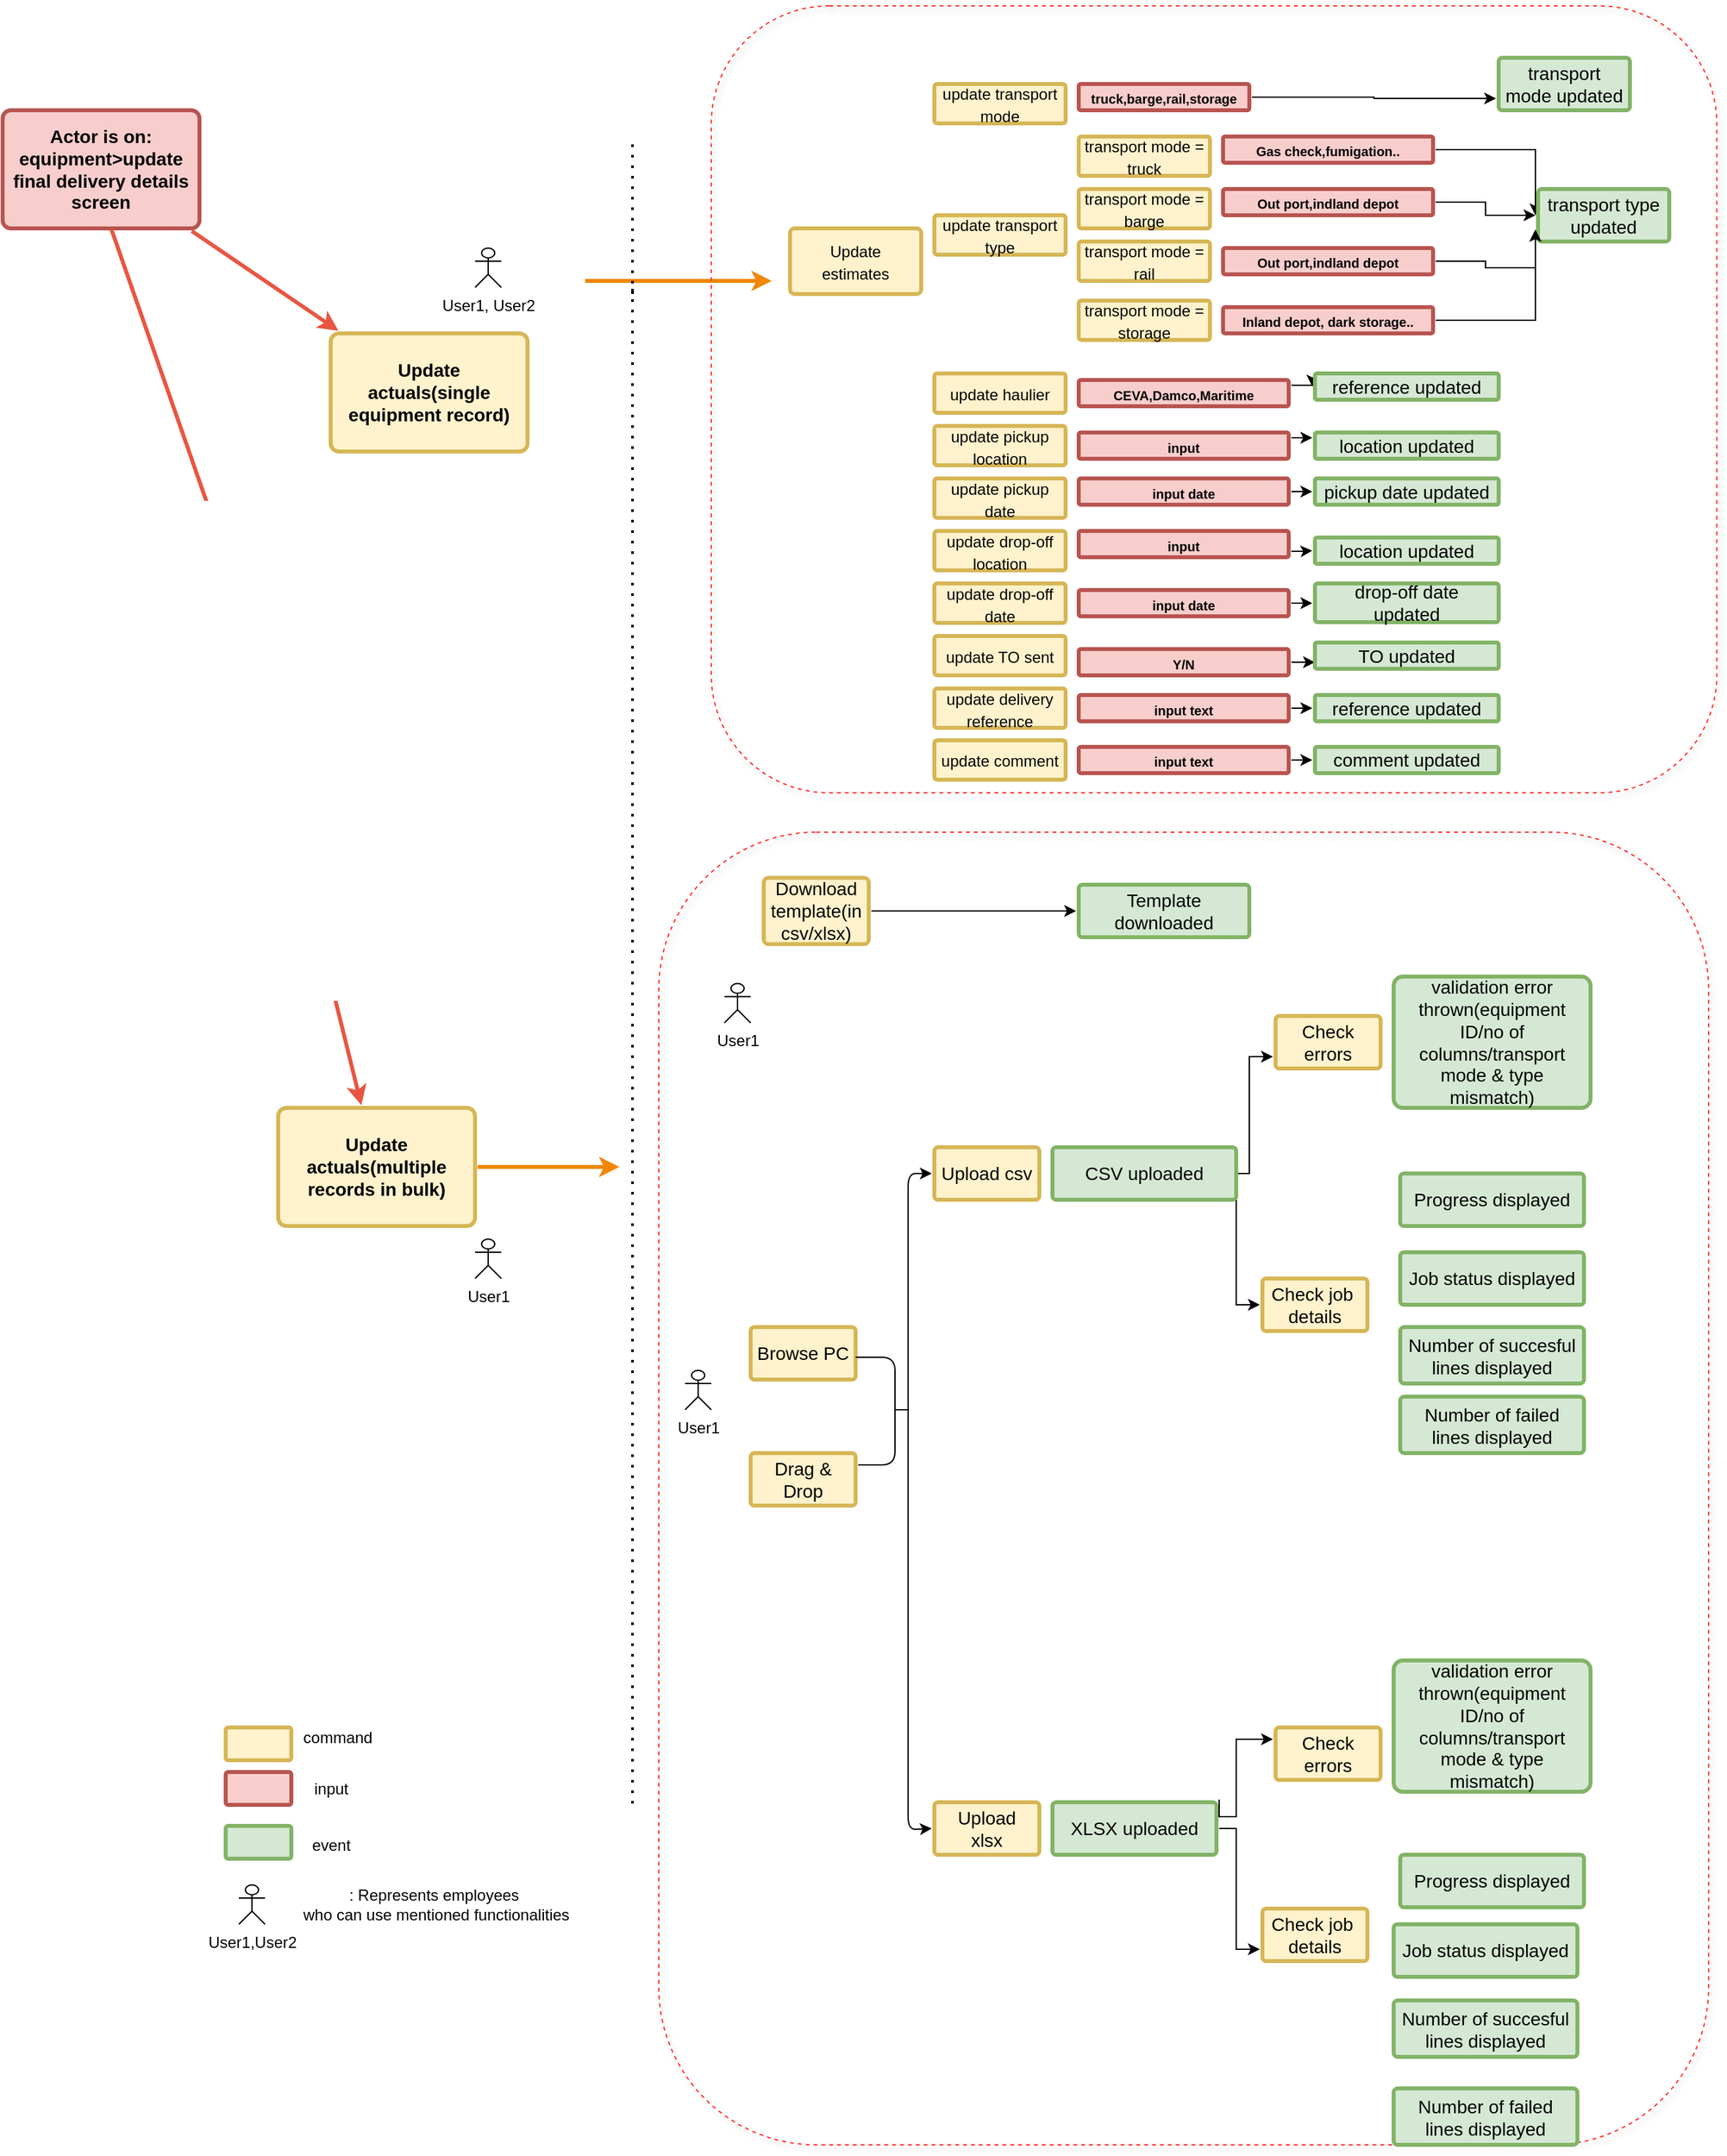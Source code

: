 <mxfile version="14.1.8" type="device"><diagram name="Bulk upload estimates" id="t7MZ5vyWZklpM-9nHo6r"><mxGraphModel dx="2520" dy="1730" grid="1" gridSize="10" guides="1" tooltips="1" connect="1" arrows="1" fold="1" page="1" pageScale="1" pageWidth="1169" pageHeight="827" background="#ffffff" math="0" shadow="0"><root><mxCell id="IrkEQVGmgTqtxss_9Hty-0"/><mxCell id="IrkEQVGmgTqtxss_9Hty-1" parent="IrkEQVGmgTqtxss_9Hty-0"/><mxCell id="IrkEQVGmgTqtxss_9Hty-2" value="" style="edgeStyle=none;rounded=1;jumpStyle=none;html=1;shadow=0;labelBackgroundColor=none;startArrow=none;startFill=0;jettySize=auto;orthogonalLoop=1;strokeColor=#E85642;strokeWidth=3;fontFamily=Helvetica;fontSize=14;fontColor=#FFFFFF;spacing=5;fontStyle=1;fillColor=#b0e3e6;" edge="1" parent="IrkEQVGmgTqtxss_9Hty-1" source="IrkEQVGmgTqtxss_9Hty-3" target="IrkEQVGmgTqtxss_9Hty-5"><mxGeometry relative="1" as="geometry"/></mxCell><mxCell id="IrkEQVGmgTqtxss_9Hty-3" value="Actor is on:&lt;br&gt;equipment&amp;gt;update final delivery details screen" style="rounded=1;whiteSpace=wrap;html=1;shadow=0;labelBackgroundColor=none;strokeColor=#b85450;strokeWidth=3;fillColor=#f8cecc;fontFamily=Helvetica;fontSize=14;align=center;spacing=5;fontStyle=1;arcSize=7;perimeterSpacing=2;" vertex="1" parent="IrkEQVGmgTqtxss_9Hty-1"><mxGeometry x="-150" y="10" width="150" height="90" as="geometry"/></mxCell><mxCell id="IrkEQVGmgTqtxss_9Hty-5" value="&lt;b&gt;Update actuals(single equipment record)&lt;/b&gt;" style="rounded=1;whiteSpace=wrap;html=1;shadow=0;labelBackgroundColor=none;strokeColor=#d6b656;strokeWidth=3;fillColor=#fff2cc;fontFamily=Helvetica;fontSize=14;align=center;spacing=5;fontStyle=0;arcSize=7;perimeterSpacing=2;" vertex="1" parent="IrkEQVGmgTqtxss_9Hty-1"><mxGeometry x="100" y="180" width="150" height="90" as="geometry"/></mxCell><mxCell id="IrkEQVGmgTqtxss_9Hty-6" value="" style="edgeStyle=none;rounded=0;jumpStyle=none;html=1;shadow=0;labelBackgroundColor=none;startArrow=none;startFill=0;endArrow=classic;endFill=1;jettySize=auto;orthogonalLoop=1;strokeColor=#F08705;strokeWidth=3;fontFamily=Helvetica;fontSize=14;fontColor=#FFFFFF;spacing=5;" edge="1" parent="IrkEQVGmgTqtxss_9Hty-1"><mxGeometry relative="1" as="geometry"><mxPoint x="293.89" y="140" as="sourcePoint"/><mxPoint x="436.11" y="140" as="targetPoint"/><Array as="points"><mxPoint x="396.11" y="140"/></Array></mxGeometry></mxCell><mxCell id="IrkEQVGmgTqtxss_9Hty-11" value="User1, User2" style="shape=umlActor;verticalLabelPosition=bottom;verticalAlign=top;html=1;outlineConnect=0;" vertex="1" parent="IrkEQVGmgTqtxss_9Hty-1"><mxGeometry x="210" y="115" width="20" height="30" as="geometry"/></mxCell><mxCell id="IrkEQVGmgTqtxss_9Hty-14" value="" style="endArrow=none;dashed=1;html=1;dashPattern=1 3;strokeWidth=2;" edge="1" parent="IrkEQVGmgTqtxss_9Hty-1"><mxGeometry width="50" height="50" relative="1" as="geometry"><mxPoint x="330" y="150" as="sourcePoint"/><mxPoint x="330" y="30" as="targetPoint"/></mxGeometry></mxCell><mxCell id="IrkEQVGmgTqtxss_9Hty-20" value="" style="endArrow=none;dashed=1;html=1;dashPattern=1 3;strokeWidth=2;" edge="1" parent="IrkEQVGmgTqtxss_9Hty-1"><mxGeometry width="50" height="50" relative="1" as="geometry"><mxPoint x="330" y="1300" as="sourcePoint"/><mxPoint x="330" y="140" as="targetPoint"/></mxGeometry></mxCell><mxCell id="NLWq8iV5w9oGdZ5FAqOg-48" style="edgeStyle=orthogonalEdgeStyle;rounded=0;orthogonalLoop=1;jettySize=auto;html=1;entryX=0;entryY=0.5;entryDx=0;entryDy=0;" edge="1" parent="IrkEQVGmgTqtxss_9Hty-1" source="IrkEQVGmgTqtxss_9Hty-22" target="IrkEQVGmgTqtxss_9Hty-26"><mxGeometry relative="1" as="geometry"/></mxCell><mxCell id="IrkEQVGmgTqtxss_9Hty-22" value="Download template(in csv/xlsx)" style="rounded=1;whiteSpace=wrap;html=1;shadow=0;labelBackgroundColor=none;strokeColor=#d6b656;strokeWidth=3;fillColor=#fff2cc;fontFamily=Helvetica;fontSize=14;align=center;spacing=5;fontStyle=0;arcSize=7;perimeterSpacing=2;" vertex="1" parent="IrkEQVGmgTqtxss_9Hty-1"><mxGeometry x="430" y="594.75" width="80" height="50.5" as="geometry"/></mxCell><mxCell id="IrkEQVGmgTqtxss_9Hty-23" value="Browse PC" style="rounded=1;whiteSpace=wrap;html=1;shadow=0;labelBackgroundColor=none;strokeColor=#d6b656;strokeWidth=3;fillColor=#fff2cc;fontFamily=Helvetica;fontSize=14;align=center;spacing=5;fontStyle=0;arcSize=7;perimeterSpacing=2;" vertex="1" parent="IrkEQVGmgTqtxss_9Hty-1"><mxGeometry x="420" y="937" width="80" height="40" as="geometry"/></mxCell><mxCell id="IrkEQVGmgTqtxss_9Hty-26" value="Template downloaded" style="rounded=1;whiteSpace=wrap;html=1;shadow=0;labelBackgroundColor=none;strokeColor=#82b366;strokeWidth=3;fillColor=#d5e8d4;fontFamily=Helvetica;fontSize=14;align=center;spacing=5;fontStyle=0;arcSize=7;perimeterSpacing=2;" vertex="1" parent="IrkEQVGmgTqtxss_9Hty-1"><mxGeometry x="670" y="600" width="130" height="40" as="geometry"/></mxCell><mxCell id="IrkEQVGmgTqtxss_9Hty-48" value="User1,User2" style="shape=umlActor;verticalLabelPosition=bottom;verticalAlign=top;html=1;outlineConnect=0;" vertex="1" parent="IrkEQVGmgTqtxss_9Hty-1"><mxGeometry x="30" y="1362" width="20" height="30" as="geometry"/></mxCell><mxCell id="IrkEQVGmgTqtxss_9Hty-49" value="" style="rounded=1;whiteSpace=wrap;html=1;shadow=0;labelBackgroundColor=none;strokeColor=#82b366;strokeWidth=3;fillColor=#d5e8d4;fontFamily=Helvetica;fontSize=14;align=center;spacing=5;fontStyle=0;arcSize=7;perimeterSpacing=2;" vertex="1" parent="IrkEQVGmgTqtxss_9Hty-1"><mxGeometry x="20" y="1317" width="50" height="25" as="geometry"/></mxCell><mxCell id="IrkEQVGmgTqtxss_9Hty-50" value="" style="rounded=1;whiteSpace=wrap;html=1;shadow=0;labelBackgroundColor=none;strokeColor=#b85450;strokeWidth=3;fillColor=#f8cecc;fontFamily=Helvetica;fontSize=14;align=center;spacing=5;fontStyle=0;arcSize=7;perimeterSpacing=2;" vertex="1" parent="IrkEQVGmgTqtxss_9Hty-1"><mxGeometry x="20" y="1276" width="50" height="25" as="geometry"/></mxCell><mxCell id="IrkEQVGmgTqtxss_9Hty-51" value="" style="rounded=1;whiteSpace=wrap;html=1;shadow=0;labelBackgroundColor=none;strokeColor=#d6b656;strokeWidth=3;fillColor=#fff2cc;fontFamily=Helvetica;fontSize=14;align=center;spacing=5;fontStyle=0;arcSize=7;perimeterSpacing=2;" vertex="1" parent="IrkEQVGmgTqtxss_9Hty-1"><mxGeometry x="20" y="1242" width="50" height="25" as="geometry"/></mxCell><mxCell id="IrkEQVGmgTqtxss_9Hty-52" value="command" style="text;html=1;align=center;verticalAlign=middle;resizable=0;points=[];autosize=1;" vertex="1" parent="IrkEQVGmgTqtxss_9Hty-1"><mxGeometry x="70" y="1240" width="70" height="20" as="geometry"/></mxCell><mxCell id="IrkEQVGmgTqtxss_9Hty-53" value="input" style="text;html=1;align=center;verticalAlign=middle;resizable=0;points=[];autosize=1;" vertex="1" parent="IrkEQVGmgTqtxss_9Hty-1"><mxGeometry x="80" y="1279" width="40" height="20" as="geometry"/></mxCell><mxCell id="IrkEQVGmgTqtxss_9Hty-54" value="event" style="text;html=1;align=center;verticalAlign=middle;resizable=0;points=[];autosize=1;" vertex="1" parent="IrkEQVGmgTqtxss_9Hty-1"><mxGeometry x="80" y="1322" width="40" height="20" as="geometry"/></mxCell><mxCell id="IrkEQVGmgTqtxss_9Hty-55" value=": Represents employees&amp;nbsp;&lt;br&gt;who can use mentioned functionalities" style="text;html=1;align=center;verticalAlign=middle;resizable=0;points=[];autosize=1;" vertex="1" parent="IrkEQVGmgTqtxss_9Hty-1"><mxGeometry x="70" y="1362" width="220" height="30" as="geometry"/></mxCell><mxCell id="IrkEQVGmgTqtxss_9Hty-80" value="&lt;b&gt;Update actuals(multiple records in bulk)&lt;/b&gt;" style="rounded=1;whiteSpace=wrap;html=1;shadow=0;labelBackgroundColor=none;strokeColor=#d6b656;strokeWidth=3;fillColor=#fff2cc;fontFamily=Helvetica;fontSize=14;align=center;spacing=5;fontStyle=1;arcSize=7;perimeterSpacing=2;" vertex="1" parent="IrkEQVGmgTqtxss_9Hty-1"><mxGeometry x="60" y="770" width="150" height="90" as="geometry"/></mxCell><mxCell id="IrkEQVGmgTqtxss_9Hty-81" value="" style="edgeStyle=none;rounded=1;jumpStyle=none;html=1;shadow=0;labelBackgroundColor=none;startArrow=none;startFill=0;jettySize=auto;orthogonalLoop=1;strokeColor=#E85642;strokeWidth=3;fontFamily=Helvetica;fontSize=14;fontColor=#FFFFFF;spacing=5;fontStyle=1;fillColor=#b0e3e6;exitX=0.552;exitY=0.989;exitDx=0;exitDy=0;exitPerimeter=0;" edge="1" parent="IrkEQVGmgTqtxss_9Hty-1" source="IrkEQVGmgTqtxss_9Hty-3" target="IrkEQVGmgTqtxss_9Hty-80"><mxGeometry relative="1" as="geometry"><mxPoint x="145.417" y="252" as="sourcePoint"/><mxPoint x="124.583" y="302" as="targetPoint"/><Array as="points"><mxPoint x="20" y="350"/></Array></mxGeometry></mxCell><mxCell id="IrkEQVGmgTqtxss_9Hty-84" value="User1" style="shape=umlActor;verticalLabelPosition=bottom;verticalAlign=top;html=1;outlineConnect=0;" vertex="1" parent="IrkEQVGmgTqtxss_9Hty-1"><mxGeometry x="210" y="870" width="20" height="30" as="geometry"/></mxCell><mxCell id="NLWq8iV5w9oGdZ5FAqOg-34" style="edgeStyle=orthogonalEdgeStyle;rounded=0;orthogonalLoop=1;jettySize=auto;html=1;entryX=0;entryY=0.75;entryDx=0;entryDy=0;" edge="1" parent="IrkEQVGmgTqtxss_9Hty-1" source="IrkEQVGmgTqtxss_9Hty-93" target="NLWq8iV5w9oGdZ5FAqOg-17"><mxGeometry relative="1" as="geometry"/></mxCell><mxCell id="IrkEQVGmgTqtxss_9Hty-93" value="&lt;b&gt;&lt;font style=&quot;font-size: 10px&quot;&gt;truck,barge,rail,storage&lt;/font&gt;&lt;/b&gt;" style="rounded=1;whiteSpace=wrap;html=1;shadow=0;labelBackgroundColor=none;strokeColor=#b85450;strokeWidth=3;fillColor=#f8cecc;fontFamily=Helvetica;fontSize=14;align=center;spacing=5;fontStyle=0;arcSize=7;perimeterSpacing=2;" vertex="1" parent="IrkEQVGmgTqtxss_9Hty-1"><mxGeometry x="670" y="-10" width="130" height="20" as="geometry"/></mxCell><mxCell id="NLWq8iV5w9oGdZ5FAqOg-37" style="edgeStyle=orthogonalEdgeStyle;rounded=0;orthogonalLoop=1;jettySize=auto;html=1;entryX=0;entryY=0.5;entryDx=0;entryDy=0;" edge="1" parent="IrkEQVGmgTqtxss_9Hty-1" source="IrkEQVGmgTqtxss_9Hty-94" target="IrkEQVGmgTqtxss_9Hty-95"><mxGeometry relative="1" as="geometry"/></mxCell><mxCell id="IrkEQVGmgTqtxss_9Hty-94" value="&lt;b&gt;&lt;font style=&quot;font-size: 10px&quot;&gt;Gas check,fumigation..&lt;/font&gt;&lt;/b&gt;" style="rounded=1;whiteSpace=wrap;html=1;shadow=0;labelBackgroundColor=none;strokeColor=#b85450;strokeWidth=3;fillColor=#f8cecc;fontFamily=Helvetica;fontSize=14;align=center;spacing=5;fontStyle=0;arcSize=7;perimeterSpacing=2;" vertex="1" parent="IrkEQVGmgTqtxss_9Hty-1"><mxGeometry x="780" y="30" width="160" height="20" as="geometry"/></mxCell><mxCell id="IrkEQVGmgTqtxss_9Hty-95" value="transport type updated" style="rounded=1;whiteSpace=wrap;html=1;shadow=0;labelBackgroundColor=none;strokeColor=#82b366;strokeWidth=3;fillColor=#d5e8d4;fontFamily=Helvetica;fontSize=14;align=center;spacing=5;fontStyle=0;arcSize=7;perimeterSpacing=2;" vertex="1" parent="IrkEQVGmgTqtxss_9Hty-1"><mxGeometry x="1020" y="70" width="100" height="40" as="geometry"/></mxCell><mxCell id="IrkEQVGmgTqtxss_9Hty-100" value="" style="rounded=1;whiteSpace=wrap;html=1;strokeColor=#FF3333;gradientColor=#ffffff;fillColor=none;shadow=1;dashed=1;" vertex="1" parent="IrkEQVGmgTqtxss_9Hty-1"><mxGeometry x="390" y="-69.5" width="766.25" height="599.5" as="geometry"/></mxCell><mxCell id="IrkEQVGmgTqtxss_9Hty-130" value="&lt;font style=&quot;font-size: 12px&quot;&gt;Update estimates&lt;br&gt;&lt;/font&gt;" style="rounded=1;whiteSpace=wrap;html=1;shadow=0;labelBackgroundColor=none;strokeColor=#d6b656;strokeWidth=3;fillColor=#fff2cc;fontFamily=Helvetica;fontSize=14;align=center;spacing=5;fontStyle=0;arcSize=7;perimeterSpacing=2;" vertex="1" parent="IrkEQVGmgTqtxss_9Hty-1"><mxGeometry x="450" y="100" width="100" height="50" as="geometry"/></mxCell><mxCell id="IrkEQVGmgTqtxss_9Hty-152" value="Upload csv" style="rounded=1;whiteSpace=wrap;html=1;shadow=0;labelBackgroundColor=none;strokeColor=#d6b656;strokeWidth=3;fillColor=#fff2cc;fontFamily=Helvetica;fontSize=14;align=center;spacing=5;fontStyle=0;arcSize=7;perimeterSpacing=2;" vertex="1" parent="IrkEQVGmgTqtxss_9Hty-1"><mxGeometry x="560" y="800" width="80" height="40" as="geometry"/></mxCell><mxCell id="IrkEQVGmgTqtxss_9Hty-153" value="Upload xlsx" style="rounded=1;whiteSpace=wrap;html=1;shadow=0;labelBackgroundColor=none;strokeColor=#d6b656;strokeWidth=3;fillColor=#fff2cc;fontFamily=Helvetica;fontSize=14;align=center;spacing=5;fontStyle=0;arcSize=7;perimeterSpacing=2;" vertex="1" parent="IrkEQVGmgTqtxss_9Hty-1"><mxGeometry x="560" y="1299" width="80" height="40" as="geometry"/></mxCell><mxCell id="IrkEQVGmgTqtxss_9Hty-154" value="validation error thrown(equipment ID/no of columns/transport mode &amp;amp; type mismatch)" style="rounded=1;whiteSpace=wrap;html=1;shadow=0;labelBackgroundColor=none;strokeColor=#82b366;strokeWidth=3;fillColor=#d5e8d4;fontFamily=Helvetica;fontSize=14;align=center;spacing=5;fontStyle=0;arcSize=7;perimeterSpacing=2;" vertex="1" parent="IrkEQVGmgTqtxss_9Hty-1"><mxGeometry x="910" y="670" width="150" height="100" as="geometry"/></mxCell><mxCell id="NLWq8iV5w9oGdZ5FAqOg-70" style="edgeStyle=orthogonalEdgeStyle;rounded=0;orthogonalLoop=1;jettySize=auto;html=1;exitX=1;exitY=0.5;exitDx=0;exitDy=0;entryX=0;entryY=0.75;entryDx=0;entryDy=0;" edge="1" parent="IrkEQVGmgTqtxss_9Hty-1" source="IrkEQVGmgTqtxss_9Hty-155" target="NLWq8iV5w9oGdZ5FAqOg-67"><mxGeometry relative="1" as="geometry"><Array as="points"><mxPoint x="800" y="820"/><mxPoint x="800" y="731"/></Array></mxGeometry></mxCell><mxCell id="NLWq8iV5w9oGdZ5FAqOg-71" style="edgeStyle=orthogonalEdgeStyle;rounded=0;orthogonalLoop=1;jettySize=auto;html=1;exitX=1;exitY=0.5;exitDx=0;exitDy=0;entryX=0;entryY=0.5;entryDx=0;entryDy=0;" edge="1" parent="IrkEQVGmgTqtxss_9Hty-1" source="IrkEQVGmgTqtxss_9Hty-155" target="NLWq8iV5w9oGdZ5FAqOg-50"><mxGeometry relative="1" as="geometry"><Array as="points"><mxPoint x="790" y="820"/><mxPoint x="790" y="920"/></Array></mxGeometry></mxCell><mxCell id="IrkEQVGmgTqtxss_9Hty-155" value="CSV uploaded" style="rounded=1;whiteSpace=wrap;html=1;shadow=0;labelBackgroundColor=none;strokeColor=#82b366;strokeWidth=3;fillColor=#d5e8d4;fontFamily=Helvetica;fontSize=14;align=center;spacing=5;fontStyle=0;arcSize=7;perimeterSpacing=2;" vertex="1" parent="IrkEQVGmgTqtxss_9Hty-1"><mxGeometry x="650" y="800" width="140" height="40" as="geometry"/></mxCell><mxCell id="NLWq8iV5w9oGdZ5FAqOg-0" value="&lt;font style=&quot;font-size: 12px&quot;&gt;update transport mode&lt;br&gt;&lt;/font&gt;" style="rounded=1;whiteSpace=wrap;html=1;shadow=0;labelBackgroundColor=none;strokeColor=#d6b656;strokeWidth=3;fillColor=#fff2cc;fontFamily=Helvetica;fontSize=14;align=center;spacing=5;fontStyle=0;arcSize=7;perimeterSpacing=2;" vertex="1" parent="IrkEQVGmgTqtxss_9Hty-1"><mxGeometry x="560" y="-10" width="100" height="30" as="geometry"/></mxCell><mxCell id="NLWq8iV5w9oGdZ5FAqOg-1" value="&lt;font style=&quot;font-size: 12px&quot;&gt;update transport type&lt;br&gt;&lt;/font&gt;" style="rounded=1;whiteSpace=wrap;html=1;shadow=0;labelBackgroundColor=none;strokeColor=#d6b656;strokeWidth=3;fillColor=#fff2cc;fontFamily=Helvetica;fontSize=14;align=center;spacing=5;fontStyle=0;arcSize=7;perimeterSpacing=2;" vertex="1" parent="IrkEQVGmgTqtxss_9Hty-1"><mxGeometry x="560" y="90" width="100" height="30" as="geometry"/></mxCell><mxCell id="NLWq8iV5w9oGdZ5FAqOg-2" value="&lt;font style=&quot;font-size: 12px&quot;&gt;update haulier&lt;br&gt;&lt;/font&gt;" style="rounded=1;whiteSpace=wrap;html=1;shadow=0;labelBackgroundColor=none;strokeColor=#d6b656;strokeWidth=3;fillColor=#fff2cc;fontFamily=Helvetica;fontSize=14;align=center;spacing=5;fontStyle=0;arcSize=7;perimeterSpacing=2;" vertex="1" parent="IrkEQVGmgTqtxss_9Hty-1"><mxGeometry x="560" y="210.5" width="100" height="30" as="geometry"/></mxCell><mxCell id="NLWq8iV5w9oGdZ5FAqOg-3" value="&lt;font style=&quot;font-size: 12px&quot;&gt;update pickup location&lt;br&gt;&lt;/font&gt;" style="rounded=1;whiteSpace=wrap;html=1;shadow=0;labelBackgroundColor=none;strokeColor=#d6b656;strokeWidth=3;fillColor=#fff2cc;fontFamily=Helvetica;fontSize=14;align=center;spacing=5;fontStyle=0;arcSize=7;perimeterSpacing=2;" vertex="1" parent="IrkEQVGmgTqtxss_9Hty-1"><mxGeometry x="560" y="250.5" width="100" height="30" as="geometry"/></mxCell><mxCell id="NLWq8iV5w9oGdZ5FAqOg-4" value="&lt;font style=&quot;font-size: 12px&quot;&gt;update drop-off location&lt;br&gt;&lt;/font&gt;" style="rounded=1;whiteSpace=wrap;html=1;shadow=0;labelBackgroundColor=none;strokeColor=#d6b656;strokeWidth=3;fillColor=#fff2cc;fontFamily=Helvetica;fontSize=14;align=center;spacing=5;fontStyle=0;arcSize=7;perimeterSpacing=2;" vertex="1" parent="IrkEQVGmgTqtxss_9Hty-1"><mxGeometry x="560" y="330.5" width="100" height="30" as="geometry"/></mxCell><mxCell id="NLWq8iV5w9oGdZ5FAqOg-5" value="&lt;font style=&quot;font-size: 12px&quot;&gt;update pickup date&lt;br&gt;&lt;/font&gt;" style="rounded=1;whiteSpace=wrap;html=1;shadow=0;labelBackgroundColor=none;strokeColor=#d6b656;strokeWidth=3;fillColor=#fff2cc;fontFamily=Helvetica;fontSize=14;align=center;spacing=5;fontStyle=0;arcSize=7;perimeterSpacing=2;" vertex="1" parent="IrkEQVGmgTqtxss_9Hty-1"><mxGeometry x="560" y="290.5" width="100" height="30" as="geometry"/></mxCell><mxCell id="NLWq8iV5w9oGdZ5FAqOg-6" value="&lt;font style=&quot;font-size: 12px&quot;&gt;update drop-off date&lt;br&gt;&lt;/font&gt;" style="rounded=1;whiteSpace=wrap;html=1;shadow=0;labelBackgroundColor=none;strokeColor=#d6b656;strokeWidth=3;fillColor=#fff2cc;fontFamily=Helvetica;fontSize=14;align=center;spacing=5;fontStyle=0;arcSize=7;perimeterSpacing=2;" vertex="1" parent="IrkEQVGmgTqtxss_9Hty-1"><mxGeometry x="560" y="370.5" width="100" height="30" as="geometry"/></mxCell><mxCell id="NLWq8iV5w9oGdZ5FAqOg-7" value="&lt;font style=&quot;font-size: 12px&quot;&gt;update TO sent&lt;br&gt;&lt;/font&gt;" style="rounded=1;whiteSpace=wrap;html=1;shadow=0;labelBackgroundColor=none;strokeColor=#d6b656;strokeWidth=3;fillColor=#fff2cc;fontFamily=Helvetica;fontSize=14;align=center;spacing=5;fontStyle=0;arcSize=7;perimeterSpacing=2;" vertex="1" parent="IrkEQVGmgTqtxss_9Hty-1"><mxGeometry x="560" y="410.5" width="100" height="30" as="geometry"/></mxCell><mxCell id="NLWq8iV5w9oGdZ5FAqOg-8" value="&lt;font style=&quot;font-size: 12px&quot;&gt;update delivery reference&lt;br&gt;&lt;/font&gt;" style="rounded=1;whiteSpace=wrap;html=1;shadow=0;labelBackgroundColor=none;strokeColor=#d6b656;strokeWidth=3;fillColor=#fff2cc;fontFamily=Helvetica;fontSize=14;align=center;spacing=5;fontStyle=0;arcSize=7;perimeterSpacing=2;" vertex="1" parent="IrkEQVGmgTqtxss_9Hty-1"><mxGeometry x="560" y="450.5" width="100" height="30" as="geometry"/></mxCell><mxCell id="NLWq8iV5w9oGdZ5FAqOg-9" value="&lt;font style=&quot;font-size: 12px&quot;&gt;update comment&lt;br&gt;&lt;/font&gt;" style="rounded=1;whiteSpace=wrap;html=1;shadow=0;labelBackgroundColor=none;strokeColor=#d6b656;strokeWidth=3;fillColor=#fff2cc;fontFamily=Helvetica;fontSize=14;align=center;spacing=5;fontStyle=0;arcSize=7;perimeterSpacing=2;" vertex="1" parent="IrkEQVGmgTqtxss_9Hty-1"><mxGeometry x="560" y="490" width="100" height="30" as="geometry"/></mxCell><mxCell id="NLWq8iV5w9oGdZ5FAqOg-10" value="&lt;font style=&quot;font-size: 12px&quot;&gt;transport mode = truck&lt;br&gt;&lt;/font&gt;" style="rounded=1;whiteSpace=wrap;html=1;shadow=0;labelBackgroundColor=none;strokeColor=#d6b656;strokeWidth=3;fillColor=#fff2cc;fontFamily=Helvetica;fontSize=14;align=center;spacing=5;fontStyle=0;arcSize=7;perimeterSpacing=2;" vertex="1" parent="IrkEQVGmgTqtxss_9Hty-1"><mxGeometry x="670" y="30" width="100" height="30" as="geometry"/></mxCell><mxCell id="NLWq8iV5w9oGdZ5FAqOg-11" value="&lt;font style=&quot;font-size: 12px&quot;&gt;transport mode = barge&lt;br&gt;&lt;/font&gt;" style="rounded=1;whiteSpace=wrap;html=1;shadow=0;labelBackgroundColor=none;strokeColor=#d6b656;strokeWidth=3;fillColor=#fff2cc;fontFamily=Helvetica;fontSize=14;align=center;spacing=5;fontStyle=0;arcSize=7;perimeterSpacing=2;" vertex="1" parent="IrkEQVGmgTqtxss_9Hty-1"><mxGeometry x="670" y="70" width="100" height="30" as="geometry"/></mxCell><mxCell id="NLWq8iV5w9oGdZ5FAqOg-12" value="&lt;font style=&quot;font-size: 12px&quot;&gt;transport mode = rail&lt;br&gt;&lt;/font&gt;" style="rounded=1;whiteSpace=wrap;html=1;shadow=0;labelBackgroundColor=none;strokeColor=#d6b656;strokeWidth=3;fillColor=#fff2cc;fontFamily=Helvetica;fontSize=14;align=center;spacing=5;fontStyle=0;arcSize=7;perimeterSpacing=2;" vertex="1" parent="IrkEQVGmgTqtxss_9Hty-1"><mxGeometry x="670" y="110" width="100" height="30" as="geometry"/></mxCell><mxCell id="NLWq8iV5w9oGdZ5FAqOg-13" value="&lt;font style=&quot;font-size: 12px&quot;&gt;transport mode = storage&lt;br&gt;&lt;/font&gt;" style="rounded=1;whiteSpace=wrap;html=1;shadow=0;labelBackgroundColor=none;strokeColor=#d6b656;strokeWidth=3;fillColor=#fff2cc;fontFamily=Helvetica;fontSize=14;align=center;spacing=5;fontStyle=0;arcSize=7;perimeterSpacing=2;" vertex="1" parent="IrkEQVGmgTqtxss_9Hty-1"><mxGeometry x="670" y="155" width="100" height="30" as="geometry"/></mxCell><mxCell id="NLWq8iV5w9oGdZ5FAqOg-36" style="edgeStyle=orthogonalEdgeStyle;rounded=0;orthogonalLoop=1;jettySize=auto;html=1;" edge="1" parent="IrkEQVGmgTqtxss_9Hty-1" source="NLWq8iV5w9oGdZ5FAqOg-14" target="IrkEQVGmgTqtxss_9Hty-95"><mxGeometry relative="1" as="geometry"/></mxCell><mxCell id="NLWq8iV5w9oGdZ5FAqOg-14" value="&lt;b&gt;&lt;font style=&quot;font-size: 10px&quot;&gt;Out port,indland depot&lt;/font&gt;&lt;/b&gt;" style="rounded=1;whiteSpace=wrap;html=1;shadow=0;labelBackgroundColor=none;strokeColor=#b85450;strokeWidth=3;fillColor=#f8cecc;fontFamily=Helvetica;fontSize=14;align=center;spacing=5;fontStyle=0;arcSize=7;perimeterSpacing=2;" vertex="1" parent="IrkEQVGmgTqtxss_9Hty-1"><mxGeometry x="780" y="70" width="160" height="20" as="geometry"/></mxCell><mxCell id="NLWq8iV5w9oGdZ5FAqOg-38" style="edgeStyle=orthogonalEdgeStyle;rounded=0;orthogonalLoop=1;jettySize=auto;html=1;entryX=0;entryY=0.75;entryDx=0;entryDy=0;" edge="1" parent="IrkEQVGmgTqtxss_9Hty-1" source="NLWq8iV5w9oGdZ5FAqOg-15" target="IrkEQVGmgTqtxss_9Hty-95"><mxGeometry relative="1" as="geometry"/></mxCell><mxCell id="NLWq8iV5w9oGdZ5FAqOg-15" value="&lt;b&gt;&lt;font style=&quot;font-size: 10px&quot;&gt;Out port,indland depot&lt;/font&gt;&lt;/b&gt;" style="rounded=1;whiteSpace=wrap;html=1;shadow=0;labelBackgroundColor=none;strokeColor=#b85450;strokeWidth=3;fillColor=#f8cecc;fontFamily=Helvetica;fontSize=14;align=center;spacing=5;fontStyle=0;arcSize=7;perimeterSpacing=2;" vertex="1" parent="IrkEQVGmgTqtxss_9Hty-1"><mxGeometry x="780" y="115" width="160" height="20" as="geometry"/></mxCell><mxCell id="NLWq8iV5w9oGdZ5FAqOg-39" style="edgeStyle=orthogonalEdgeStyle;rounded=0;orthogonalLoop=1;jettySize=auto;html=1;entryX=0;entryY=0.75;entryDx=0;entryDy=0;" edge="1" parent="IrkEQVGmgTqtxss_9Hty-1" source="NLWq8iV5w9oGdZ5FAqOg-16" target="IrkEQVGmgTqtxss_9Hty-95"><mxGeometry relative="1" as="geometry"/></mxCell><mxCell id="NLWq8iV5w9oGdZ5FAqOg-16" value="&lt;b&gt;&lt;font style=&quot;font-size: 10px&quot;&gt;Inland depot, dark storage..&lt;/font&gt;&lt;/b&gt;" style="rounded=1;whiteSpace=wrap;html=1;shadow=0;labelBackgroundColor=none;strokeColor=#b85450;strokeWidth=3;fillColor=#f8cecc;fontFamily=Helvetica;fontSize=14;align=center;spacing=5;fontStyle=0;arcSize=7;perimeterSpacing=2;" vertex="1" parent="IrkEQVGmgTqtxss_9Hty-1"><mxGeometry x="780" y="160" width="160" height="20" as="geometry"/></mxCell><mxCell id="NLWq8iV5w9oGdZ5FAqOg-17" value="transport mode updated" style="rounded=1;whiteSpace=wrap;html=1;shadow=0;labelBackgroundColor=none;strokeColor=#82b366;strokeWidth=3;fillColor=#d5e8d4;fontFamily=Helvetica;fontSize=14;align=center;spacing=5;fontStyle=0;arcSize=7;perimeterSpacing=2;" vertex="1" parent="IrkEQVGmgTqtxss_9Hty-1"><mxGeometry x="990" y="-30" width="100" height="40" as="geometry"/></mxCell><mxCell id="NLWq8iV5w9oGdZ5FAqOg-47" style="edgeStyle=orthogonalEdgeStyle;rounded=0;orthogonalLoop=1;jettySize=auto;html=1;exitX=1;exitY=0.25;exitDx=0;exitDy=0;entryX=0;entryY=0.5;entryDx=0;entryDy=0;" edge="1" parent="IrkEQVGmgTqtxss_9Hty-1" source="NLWq8iV5w9oGdZ5FAqOg-18" target="NLWq8iV5w9oGdZ5FAqOg-30"><mxGeometry relative="1" as="geometry"/></mxCell><mxCell id="NLWq8iV5w9oGdZ5FAqOg-18" value="&lt;b&gt;&lt;font style=&quot;font-size: 10px&quot;&gt;CEVA,Damco,Maritime&lt;/font&gt;&lt;/b&gt;" style="rounded=1;whiteSpace=wrap;html=1;shadow=0;labelBackgroundColor=none;strokeColor=#b85450;strokeWidth=3;fillColor=#f8cecc;fontFamily=Helvetica;fontSize=14;align=center;spacing=5;fontStyle=0;arcSize=7;perimeterSpacing=2;" vertex="1" parent="IrkEQVGmgTqtxss_9Hty-1"><mxGeometry x="670" y="215.5" width="160" height="20" as="geometry"/></mxCell><mxCell id="NLWq8iV5w9oGdZ5FAqOg-46" style="edgeStyle=orthogonalEdgeStyle;rounded=0;orthogonalLoop=1;jettySize=auto;html=1;exitX=1;exitY=0.25;exitDx=0;exitDy=0;entryX=0;entryY=0.25;entryDx=0;entryDy=0;" edge="1" parent="IrkEQVGmgTqtxss_9Hty-1" source="NLWq8iV5w9oGdZ5FAqOg-19" target="NLWq8iV5w9oGdZ5FAqOg-31"><mxGeometry relative="1" as="geometry"/></mxCell><mxCell id="NLWq8iV5w9oGdZ5FAqOg-19" value="&lt;b&gt;&lt;font style=&quot;font-size: 10px&quot;&gt;input&lt;/font&gt;&lt;/b&gt;" style="rounded=1;whiteSpace=wrap;html=1;shadow=0;labelBackgroundColor=none;strokeColor=#b85450;strokeWidth=3;fillColor=#f8cecc;fontFamily=Helvetica;fontSize=14;align=center;spacing=5;fontStyle=0;arcSize=7;perimeterSpacing=2;" vertex="1" parent="IrkEQVGmgTqtxss_9Hty-1"><mxGeometry x="670" y="255.5" width="160" height="20" as="geometry"/></mxCell><mxCell id="NLWq8iV5w9oGdZ5FAqOg-45" style="edgeStyle=orthogonalEdgeStyle;rounded=0;orthogonalLoop=1;jettySize=auto;html=1;exitX=1;exitY=0.5;exitDx=0;exitDy=0;entryX=0;entryY=0.5;entryDx=0;entryDy=0;" edge="1" parent="IrkEQVGmgTqtxss_9Hty-1" source="NLWq8iV5w9oGdZ5FAqOg-20" target="NLWq8iV5w9oGdZ5FAqOg-32"><mxGeometry relative="1" as="geometry"/></mxCell><mxCell id="NLWq8iV5w9oGdZ5FAqOg-20" value="&lt;b&gt;&lt;font style=&quot;font-size: 10px&quot;&gt;input date&lt;/font&gt;&lt;/b&gt;" style="rounded=1;whiteSpace=wrap;html=1;shadow=0;labelBackgroundColor=none;strokeColor=#b85450;strokeWidth=3;fillColor=#f8cecc;fontFamily=Helvetica;fontSize=14;align=center;spacing=5;fontStyle=0;arcSize=7;perimeterSpacing=2;" vertex="1" parent="IrkEQVGmgTqtxss_9Hty-1"><mxGeometry x="670" y="290.5" width="160" height="20" as="geometry"/></mxCell><mxCell id="NLWq8iV5w9oGdZ5FAqOg-43" style="edgeStyle=orthogonalEdgeStyle;rounded=0;orthogonalLoop=1;jettySize=auto;html=1;exitX=1;exitY=0.5;exitDx=0;exitDy=0;entryX=0;entryY=0.5;entryDx=0;entryDy=0;" edge="1" parent="IrkEQVGmgTqtxss_9Hty-1" source="NLWq8iV5w9oGdZ5FAqOg-21" target="NLWq8iV5w9oGdZ5FAqOg-29"><mxGeometry relative="1" as="geometry"/></mxCell><mxCell id="NLWq8iV5w9oGdZ5FAqOg-21" value="&lt;b&gt;&lt;font style=&quot;font-size: 10px&quot;&gt;input date&lt;/font&gt;&lt;/b&gt;" style="rounded=1;whiteSpace=wrap;html=1;shadow=0;labelBackgroundColor=none;strokeColor=#b85450;strokeWidth=3;fillColor=#f8cecc;fontFamily=Helvetica;fontSize=14;align=center;spacing=5;fontStyle=0;arcSize=7;perimeterSpacing=2;" vertex="1" parent="IrkEQVGmgTqtxss_9Hty-1"><mxGeometry x="670" y="375.5" width="160" height="20" as="geometry"/></mxCell><mxCell id="NLWq8iV5w9oGdZ5FAqOg-44" style="edgeStyle=orthogonalEdgeStyle;rounded=0;orthogonalLoop=1;jettySize=auto;html=1;entryX=0;entryY=0.5;entryDx=0;entryDy=0;" edge="1" parent="IrkEQVGmgTqtxss_9Hty-1" target="NLWq8iV5w9oGdZ5FAqOg-33"><mxGeometry relative="1" as="geometry"><mxPoint x="832" y="346" as="sourcePoint"/><Array as="points"><mxPoint x="840" y="346"/><mxPoint x="840" y="346"/></Array></mxGeometry></mxCell><mxCell id="NLWq8iV5w9oGdZ5FAqOg-22" value="&lt;b&gt;&lt;font style=&quot;font-size: 10px&quot;&gt;input&lt;/font&gt;&lt;/b&gt;" style="rounded=1;whiteSpace=wrap;html=1;shadow=0;labelBackgroundColor=none;strokeColor=#b85450;strokeWidth=3;fillColor=#f8cecc;fontFamily=Helvetica;fontSize=14;align=center;spacing=5;fontStyle=0;arcSize=7;perimeterSpacing=2;" vertex="1" parent="IrkEQVGmgTqtxss_9Hty-1"><mxGeometry x="670" y="330.5" width="160" height="20" as="geometry"/></mxCell><mxCell id="NLWq8iV5w9oGdZ5FAqOg-42" style="edgeStyle=orthogonalEdgeStyle;rounded=0;orthogonalLoop=1;jettySize=auto;html=1;exitX=1;exitY=0.5;exitDx=0;exitDy=0;" edge="1" parent="IrkEQVGmgTqtxss_9Hty-1" source="NLWq8iV5w9oGdZ5FAqOg-23"><mxGeometry relative="1" as="geometry"><mxPoint x="850" y="431" as="targetPoint"/></mxGeometry></mxCell><mxCell id="NLWq8iV5w9oGdZ5FAqOg-23" value="&lt;b&gt;&lt;font style=&quot;font-size: 10px&quot;&gt;Y/N&lt;/font&gt;&lt;/b&gt;" style="rounded=1;whiteSpace=wrap;html=1;shadow=0;labelBackgroundColor=none;strokeColor=#b85450;strokeWidth=3;fillColor=#f8cecc;fontFamily=Helvetica;fontSize=14;align=center;spacing=5;fontStyle=0;arcSize=7;perimeterSpacing=2;" vertex="1" parent="IrkEQVGmgTqtxss_9Hty-1"><mxGeometry x="670" y="420.5" width="160" height="20" as="geometry"/></mxCell><mxCell id="NLWq8iV5w9oGdZ5FAqOg-41" style="edgeStyle=orthogonalEdgeStyle;rounded=0;orthogonalLoop=1;jettySize=auto;html=1;exitX=1;exitY=0.5;exitDx=0;exitDy=0;entryX=0;entryY=0.5;entryDx=0;entryDy=0;" edge="1" parent="IrkEQVGmgTqtxss_9Hty-1" source="NLWq8iV5w9oGdZ5FAqOg-24" target="NLWq8iV5w9oGdZ5FAqOg-27"><mxGeometry relative="1" as="geometry"/></mxCell><mxCell id="NLWq8iV5w9oGdZ5FAqOg-24" value="&lt;b&gt;&lt;font style=&quot;font-size: 10px&quot;&gt;input text&lt;/font&gt;&lt;/b&gt;" style="rounded=1;whiteSpace=wrap;html=1;shadow=0;labelBackgroundColor=none;strokeColor=#b85450;strokeWidth=3;fillColor=#f8cecc;fontFamily=Helvetica;fontSize=14;align=center;spacing=5;fontStyle=0;arcSize=7;perimeterSpacing=2;" vertex="1" parent="IrkEQVGmgTqtxss_9Hty-1"><mxGeometry x="670" y="455.5" width="160" height="20" as="geometry"/></mxCell><mxCell id="NLWq8iV5w9oGdZ5FAqOg-40" style="edgeStyle=orthogonalEdgeStyle;rounded=0;orthogonalLoop=1;jettySize=auto;html=1;exitX=1;exitY=0.5;exitDx=0;exitDy=0;entryX=0;entryY=0.5;entryDx=0;entryDy=0;" edge="1" parent="IrkEQVGmgTqtxss_9Hty-1" source="NLWq8iV5w9oGdZ5FAqOg-25" target="NLWq8iV5w9oGdZ5FAqOg-26"><mxGeometry relative="1" as="geometry"/></mxCell><mxCell id="NLWq8iV5w9oGdZ5FAqOg-25" value="&lt;b&gt;&lt;font style=&quot;font-size: 10px&quot;&gt;input text&lt;/font&gt;&lt;/b&gt;" style="rounded=1;whiteSpace=wrap;html=1;shadow=0;labelBackgroundColor=none;strokeColor=#b85450;strokeWidth=3;fillColor=#f8cecc;fontFamily=Helvetica;fontSize=14;align=center;spacing=5;fontStyle=0;arcSize=7;perimeterSpacing=2;" vertex="1" parent="IrkEQVGmgTqtxss_9Hty-1"><mxGeometry x="670" y="495" width="160" height="20" as="geometry"/></mxCell><mxCell id="NLWq8iV5w9oGdZ5FAqOg-26" value="comment updated" style="rounded=1;whiteSpace=wrap;html=1;shadow=0;labelBackgroundColor=none;strokeColor=#82b366;strokeWidth=3;fillColor=#d5e8d4;fontFamily=Helvetica;fontSize=14;align=center;spacing=5;fontStyle=0;arcSize=7;perimeterSpacing=2;" vertex="1" parent="IrkEQVGmgTqtxss_9Hty-1"><mxGeometry x="850" y="495" width="140" height="20" as="geometry"/></mxCell><mxCell id="NLWq8iV5w9oGdZ5FAqOg-27" value="reference updated" style="rounded=1;whiteSpace=wrap;html=1;shadow=0;labelBackgroundColor=none;strokeColor=#82b366;strokeWidth=3;fillColor=#d5e8d4;fontFamily=Helvetica;fontSize=14;align=center;spacing=5;fontStyle=0;arcSize=7;perimeterSpacing=2;" vertex="1" parent="IrkEQVGmgTqtxss_9Hty-1"><mxGeometry x="850" y="455.5" width="140" height="20" as="geometry"/></mxCell><mxCell id="NLWq8iV5w9oGdZ5FAqOg-28" value="TO updated" style="rounded=1;whiteSpace=wrap;html=1;shadow=0;labelBackgroundColor=none;strokeColor=#82b366;strokeWidth=3;fillColor=#d5e8d4;fontFamily=Helvetica;fontSize=14;align=center;spacing=5;fontStyle=0;arcSize=7;perimeterSpacing=2;" vertex="1" parent="IrkEQVGmgTqtxss_9Hty-1"><mxGeometry x="850" y="415.5" width="140" height="20" as="geometry"/></mxCell><mxCell id="NLWq8iV5w9oGdZ5FAqOg-29" value="drop-off date updated" style="rounded=1;whiteSpace=wrap;html=1;shadow=0;labelBackgroundColor=none;strokeColor=#82b366;strokeWidth=3;fillColor=#d5e8d4;fontFamily=Helvetica;fontSize=14;align=center;spacing=5;fontStyle=0;arcSize=7;perimeterSpacing=2;" vertex="1" parent="IrkEQVGmgTqtxss_9Hty-1"><mxGeometry x="850" y="370.5" width="140" height="29.5" as="geometry"/></mxCell><mxCell id="NLWq8iV5w9oGdZ5FAqOg-30" value="reference updated" style="rounded=1;whiteSpace=wrap;html=1;shadow=0;labelBackgroundColor=none;strokeColor=#82b366;strokeWidth=3;fillColor=#d5e8d4;fontFamily=Helvetica;fontSize=14;align=center;spacing=5;fontStyle=0;arcSize=7;perimeterSpacing=2;" vertex="1" parent="IrkEQVGmgTqtxss_9Hty-1"><mxGeometry x="850" y="210.5" width="140" height="20" as="geometry"/></mxCell><mxCell id="NLWq8iV5w9oGdZ5FAqOg-31" value="location updated" style="rounded=1;whiteSpace=wrap;html=1;shadow=0;labelBackgroundColor=none;strokeColor=#82b366;strokeWidth=3;fillColor=#d5e8d4;fontFamily=Helvetica;fontSize=14;align=center;spacing=5;fontStyle=0;arcSize=7;perimeterSpacing=2;" vertex="1" parent="IrkEQVGmgTqtxss_9Hty-1"><mxGeometry x="850" y="255.5" width="140" height="20" as="geometry"/></mxCell><mxCell id="NLWq8iV5w9oGdZ5FAqOg-32" value="pickup date updated" style="rounded=1;whiteSpace=wrap;html=1;shadow=0;labelBackgroundColor=none;strokeColor=#82b366;strokeWidth=3;fillColor=#d5e8d4;fontFamily=Helvetica;fontSize=14;align=center;spacing=5;fontStyle=0;arcSize=7;perimeterSpacing=2;" vertex="1" parent="IrkEQVGmgTqtxss_9Hty-1"><mxGeometry x="850" y="290.5" width="140" height="20" as="geometry"/></mxCell><mxCell id="NLWq8iV5w9oGdZ5FAqOg-33" value="location updated" style="rounded=1;whiteSpace=wrap;html=1;shadow=0;labelBackgroundColor=none;strokeColor=#82b366;strokeWidth=3;fillColor=#d5e8d4;fontFamily=Helvetica;fontSize=14;align=center;spacing=5;fontStyle=0;arcSize=7;perimeterSpacing=2;" vertex="1" parent="IrkEQVGmgTqtxss_9Hty-1"><mxGeometry x="850" y="335.5" width="140" height="20" as="geometry"/></mxCell><mxCell id="NLWq8iV5w9oGdZ5FAqOg-50" value="Check job&amp;nbsp; details" style="rounded=1;whiteSpace=wrap;html=1;shadow=0;labelBackgroundColor=none;strokeColor=#d6b656;strokeWidth=3;fillColor=#fff2cc;fontFamily=Helvetica;fontSize=14;align=center;spacing=5;fontStyle=0;arcSize=7;perimeterSpacing=2;" vertex="1" parent="IrkEQVGmgTqtxss_9Hty-1"><mxGeometry x="810" y="900" width="80" height="40" as="geometry"/></mxCell><mxCell id="NLWq8iV5w9oGdZ5FAqOg-51" value="Progress displayed" style="rounded=1;whiteSpace=wrap;html=1;shadow=0;labelBackgroundColor=none;strokeColor=#82b366;strokeWidth=3;fillColor=#d5e8d4;fontFamily=Helvetica;fontSize=14;align=center;spacing=5;fontStyle=0;arcSize=7;perimeterSpacing=2;" vertex="1" parent="IrkEQVGmgTqtxss_9Hty-1"><mxGeometry x="915" y="820" width="140" height="40" as="geometry"/></mxCell><mxCell id="NLWq8iV5w9oGdZ5FAqOg-52" value="Job status displayed" style="rounded=1;whiteSpace=wrap;html=1;shadow=0;labelBackgroundColor=none;strokeColor=#82b366;strokeWidth=3;fillColor=#d5e8d4;fontFamily=Helvetica;fontSize=14;align=center;spacing=5;fontStyle=0;arcSize=7;perimeterSpacing=2;" vertex="1" parent="IrkEQVGmgTqtxss_9Hty-1"><mxGeometry x="915" y="880" width="140" height="40" as="geometry"/></mxCell><mxCell id="NLWq8iV5w9oGdZ5FAqOg-53" value="Number of succesful lines displayed" style="rounded=1;whiteSpace=wrap;html=1;shadow=0;labelBackgroundColor=none;strokeColor=#82b366;strokeWidth=3;fillColor=#d5e8d4;fontFamily=Helvetica;fontSize=14;align=center;spacing=5;fontStyle=0;arcSize=7;perimeterSpacing=2;" vertex="1" parent="IrkEQVGmgTqtxss_9Hty-1"><mxGeometry x="915" y="937" width="140" height="43" as="geometry"/></mxCell><mxCell id="NLWq8iV5w9oGdZ5FAqOg-54" value="Number of failed lines displayed" style="rounded=1;whiteSpace=wrap;html=1;shadow=0;labelBackgroundColor=none;strokeColor=#82b366;strokeWidth=3;fillColor=#d5e8d4;fontFamily=Helvetica;fontSize=14;align=center;spacing=5;fontStyle=0;arcSize=7;perimeterSpacing=2;" vertex="1" parent="IrkEQVGmgTqtxss_9Hty-1"><mxGeometry x="915" y="990" width="140" height="43" as="geometry"/></mxCell><mxCell id="NLWq8iV5w9oGdZ5FAqOg-64" value="" style="rounded=1;whiteSpace=wrap;html=1;strokeColor=#FF3333;gradientColor=#ffffff;fillColor=none;shadow=1;dashed=1;" vertex="1" parent="IrkEQVGmgTqtxss_9Hty-1"><mxGeometry x="350" y="560" width="800" height="1000" as="geometry"/></mxCell><mxCell id="NLWq8iV5w9oGdZ5FAqOg-65" value="" style="edgeStyle=none;rounded=0;jumpStyle=none;html=1;shadow=0;labelBackgroundColor=none;startArrow=none;startFill=0;endArrow=classic;endFill=1;jettySize=auto;orthogonalLoop=1;strokeColor=#F08705;strokeWidth=3;fontFamily=Helvetica;fontSize=14;fontColor=#FFFFFF;spacing=5;exitX=1;exitY=0.5;exitDx=0;exitDy=0;" edge="1" parent="IrkEQVGmgTqtxss_9Hty-1" source="IrkEQVGmgTqtxss_9Hty-80"><mxGeometry relative="1" as="geometry"><mxPoint x="237.78" y="720" as="sourcePoint"/><mxPoint x="320" y="815" as="targetPoint"/><Array as="points"/></mxGeometry></mxCell><mxCell id="NLWq8iV5w9oGdZ5FAqOg-67" value="Check errors" style="rounded=1;whiteSpace=wrap;html=1;shadow=0;labelBackgroundColor=none;strokeColor=#d6b656;strokeWidth=3;fillColor=#fff2cc;fontFamily=Helvetica;fontSize=14;align=center;spacing=5;fontStyle=0;arcSize=7;perimeterSpacing=2;" vertex="1" parent="IrkEQVGmgTqtxss_9Hty-1"><mxGeometry x="820" y="700" width="80" height="40" as="geometry"/></mxCell><mxCell id="NLWq8iV5w9oGdZ5FAqOg-74" value="Check job&amp;nbsp; details" style="rounded=1;whiteSpace=wrap;html=1;shadow=0;labelBackgroundColor=none;strokeColor=#d6b656;strokeWidth=3;fillColor=#fff2cc;fontFamily=Helvetica;fontSize=14;align=center;spacing=5;fontStyle=0;arcSize=7;perimeterSpacing=2;" vertex="1" parent="IrkEQVGmgTqtxss_9Hty-1"><mxGeometry x="810" y="1380" width="80" height="40" as="geometry"/></mxCell><mxCell id="NLWq8iV5w9oGdZ5FAqOg-75" value="Progress displayed" style="rounded=1;whiteSpace=wrap;html=1;shadow=0;labelBackgroundColor=none;strokeColor=#82b366;strokeWidth=3;fillColor=#d5e8d4;fontFamily=Helvetica;fontSize=14;align=center;spacing=5;fontStyle=0;arcSize=7;perimeterSpacing=2;" vertex="1" parent="IrkEQVGmgTqtxss_9Hty-1"><mxGeometry x="915" y="1339" width="140" height="40" as="geometry"/></mxCell><mxCell id="NLWq8iV5w9oGdZ5FAqOg-76" value="Job status displayed" style="rounded=1;whiteSpace=wrap;html=1;shadow=0;labelBackgroundColor=none;strokeColor=#82b366;strokeWidth=3;fillColor=#d5e8d4;fontFamily=Helvetica;fontSize=14;align=center;spacing=5;fontStyle=0;arcSize=7;perimeterSpacing=2;" vertex="1" parent="IrkEQVGmgTqtxss_9Hty-1"><mxGeometry x="910" y="1392" width="140" height="40" as="geometry"/></mxCell><mxCell id="NLWq8iV5w9oGdZ5FAqOg-77" value="Number of succesful lines displayed" style="rounded=1;whiteSpace=wrap;html=1;shadow=0;labelBackgroundColor=none;strokeColor=#82b366;strokeWidth=3;fillColor=#d5e8d4;fontFamily=Helvetica;fontSize=14;align=center;spacing=5;fontStyle=0;arcSize=7;perimeterSpacing=2;" vertex="1" parent="IrkEQVGmgTqtxss_9Hty-1"><mxGeometry x="910" y="1450" width="140" height="43" as="geometry"/></mxCell><mxCell id="NLWq8iV5w9oGdZ5FAqOg-78" value="Number of failed lines displayed" style="rounded=1;whiteSpace=wrap;html=1;shadow=0;labelBackgroundColor=none;strokeColor=#82b366;strokeWidth=3;fillColor=#d5e8d4;fontFamily=Helvetica;fontSize=14;align=center;spacing=5;fontStyle=0;arcSize=7;perimeterSpacing=2;" vertex="1" parent="IrkEQVGmgTqtxss_9Hty-1"><mxGeometry x="910" y="1517" width="140" height="43" as="geometry"/></mxCell><mxCell id="NLWq8iV5w9oGdZ5FAqOg-79" value="Check errors" style="rounded=1;whiteSpace=wrap;html=1;shadow=0;labelBackgroundColor=none;strokeColor=#d6b656;strokeWidth=3;fillColor=#fff2cc;fontFamily=Helvetica;fontSize=14;align=center;spacing=5;fontStyle=0;arcSize=7;perimeterSpacing=2;" vertex="1" parent="IrkEQVGmgTqtxss_9Hty-1"><mxGeometry x="820" y="1242" width="80" height="40" as="geometry"/></mxCell><mxCell id="NLWq8iV5w9oGdZ5FAqOg-82" style="edgeStyle=orthogonalEdgeStyle;rounded=0;orthogonalLoop=1;jettySize=auto;html=1;exitX=1;exitY=0;exitDx=0;exitDy=0;entryX=0;entryY=0.25;entryDx=0;entryDy=0;" edge="1" parent="IrkEQVGmgTqtxss_9Hty-1" source="NLWq8iV5w9oGdZ5FAqOg-80" target="NLWq8iV5w9oGdZ5FAqOg-79"><mxGeometry relative="1" as="geometry"><Array as="points"><mxPoint x="777" y="1310"/><mxPoint x="790" y="1310"/><mxPoint x="790" y="1251"/></Array></mxGeometry></mxCell><mxCell id="NLWq8iV5w9oGdZ5FAqOg-83" style="edgeStyle=orthogonalEdgeStyle;rounded=0;orthogonalLoop=1;jettySize=auto;html=1;exitX=1;exitY=0.5;exitDx=0;exitDy=0;entryX=0;entryY=0.75;entryDx=0;entryDy=0;" edge="1" parent="IrkEQVGmgTqtxss_9Hty-1" source="NLWq8iV5w9oGdZ5FAqOg-80" target="NLWq8iV5w9oGdZ5FAqOg-74"><mxGeometry relative="1" as="geometry"><Array as="points"><mxPoint x="790" y="1319"/><mxPoint x="790" y="1411"/></Array></mxGeometry></mxCell><mxCell id="NLWq8iV5w9oGdZ5FAqOg-80" value="XLSX uploaded" style="rounded=1;whiteSpace=wrap;html=1;shadow=0;labelBackgroundColor=none;strokeColor=#82b366;strokeWidth=3;fillColor=#d5e8d4;fontFamily=Helvetica;fontSize=14;align=center;spacing=5;fontStyle=0;arcSize=7;perimeterSpacing=2;" vertex="1" parent="IrkEQVGmgTqtxss_9Hty-1"><mxGeometry x="650" y="1299" width="125" height="40" as="geometry"/></mxCell><mxCell id="NLWq8iV5w9oGdZ5FAqOg-81" value="validation error thrown(equipment ID/no of columns/transport mode &amp;amp; type mismatch)" style="rounded=1;whiteSpace=wrap;html=1;shadow=0;labelBackgroundColor=none;strokeColor=#82b366;strokeWidth=3;fillColor=#d5e8d4;fontFamily=Helvetica;fontSize=14;align=center;spacing=5;fontStyle=0;arcSize=7;perimeterSpacing=2;" vertex="1" parent="IrkEQVGmgTqtxss_9Hty-1"><mxGeometry x="910" y="1191" width="150" height="100" as="geometry"/></mxCell><mxCell id="vv0EHJLMtkxo1HQOmx3O-1" value="Drag &amp;amp; Drop" style="rounded=1;whiteSpace=wrap;html=1;shadow=0;labelBackgroundColor=none;strokeColor=#d6b656;strokeWidth=3;fillColor=#fff2cc;fontFamily=Helvetica;fontSize=14;align=center;spacing=5;fontStyle=0;arcSize=7;perimeterSpacing=2;" vertex="1" parent="IrkEQVGmgTqtxss_9Hty-1"><mxGeometry x="420" y="1033" width="80" height="40" as="geometry"/></mxCell><mxCell id="vv0EHJLMtkxo1HQOmx3O-4" value="" style="endArrow=none;html=1;entryX=1;entryY=0.25;entryDx=0;entryDy=0;" edge="1" parent="IrkEQVGmgTqtxss_9Hty-1" target="vv0EHJLMtkxo1HQOmx3O-1"><mxGeometry width="50" height="50" relative="1" as="geometry"><mxPoint x="500" y="960" as="sourcePoint"/><mxPoint x="550" y="910" as="targetPoint"/><Array as="points"><mxPoint x="530" y="960"/><mxPoint x="530" y="1042"/></Array></mxGeometry></mxCell><mxCell id="vv0EHJLMtkxo1HQOmx3O-5" value="" style="endArrow=classic;html=1;entryX=0;entryY=0.5;entryDx=0;entryDy=0;" edge="1" parent="IrkEQVGmgTqtxss_9Hty-1" target="IrkEQVGmgTqtxss_9Hty-152"><mxGeometry width="50" height="50" relative="1" as="geometry"><mxPoint x="540" y="1000" as="sourcePoint"/><mxPoint x="590" y="980" as="targetPoint"/><Array as="points"><mxPoint x="540" y="820"/></Array></mxGeometry></mxCell><mxCell id="vv0EHJLMtkxo1HQOmx3O-6" value="" style="endArrow=none;html=1;" edge="1" parent="IrkEQVGmgTqtxss_9Hty-1"><mxGeometry width="50" height="50" relative="1" as="geometry"><mxPoint x="530" y="1000" as="sourcePoint"/><mxPoint x="540" y="1000" as="targetPoint"/></mxGeometry></mxCell><mxCell id="vv0EHJLMtkxo1HQOmx3O-7" value="" style="endArrow=classic;html=1;entryX=0;entryY=0.5;entryDx=0;entryDy=0;" edge="1" parent="IrkEQVGmgTqtxss_9Hty-1" target="IrkEQVGmgTqtxss_9Hty-153"><mxGeometry width="50" height="50" relative="1" as="geometry"><mxPoint x="540" y="1000" as="sourcePoint"/><mxPoint x="520" y="1320" as="targetPoint"/><Array as="points"><mxPoint x="540" y="1320"/></Array></mxGeometry></mxCell><mxCell id="vv0EHJLMtkxo1HQOmx3O-8" value="User1" style="shape=umlActor;verticalLabelPosition=bottom;verticalAlign=top;html=1;outlineConnect=0;" vertex="1" parent="IrkEQVGmgTqtxss_9Hty-1"><mxGeometry x="400" y="675.25" width="20" height="30" as="geometry"/></mxCell><mxCell id="vv0EHJLMtkxo1HQOmx3O-9" value="User1" style="shape=umlActor;verticalLabelPosition=bottom;verticalAlign=top;html=1;outlineConnect=0;" vertex="1" parent="IrkEQVGmgTqtxss_9Hty-1"><mxGeometry x="370" y="970" width="20" height="30" as="geometry"/></mxCell></root></mxGraphModel></diagram></mxfile>